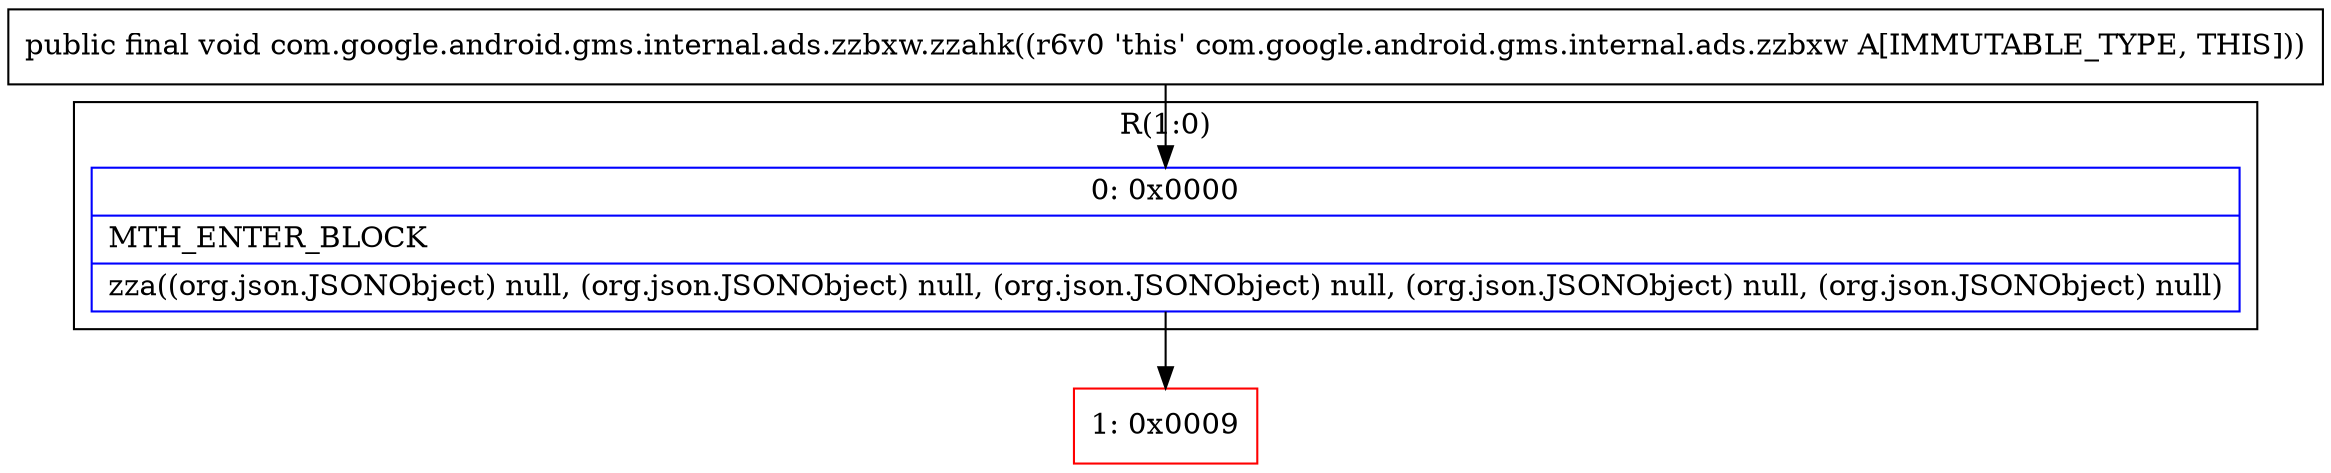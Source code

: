 digraph "CFG forcom.google.android.gms.internal.ads.zzbxw.zzahk()V" {
subgraph cluster_Region_133697446 {
label = "R(1:0)";
node [shape=record,color=blue];
Node_0 [shape=record,label="{0\:\ 0x0000|MTH_ENTER_BLOCK\l|zza((org.json.JSONObject) null, (org.json.JSONObject) null, (org.json.JSONObject) null, (org.json.JSONObject) null, (org.json.JSONObject) null)\l}"];
}
Node_1 [shape=record,color=red,label="{1\:\ 0x0009}"];
MethodNode[shape=record,label="{public final void com.google.android.gms.internal.ads.zzbxw.zzahk((r6v0 'this' com.google.android.gms.internal.ads.zzbxw A[IMMUTABLE_TYPE, THIS])) }"];
MethodNode -> Node_0;
Node_0 -> Node_1;
}

